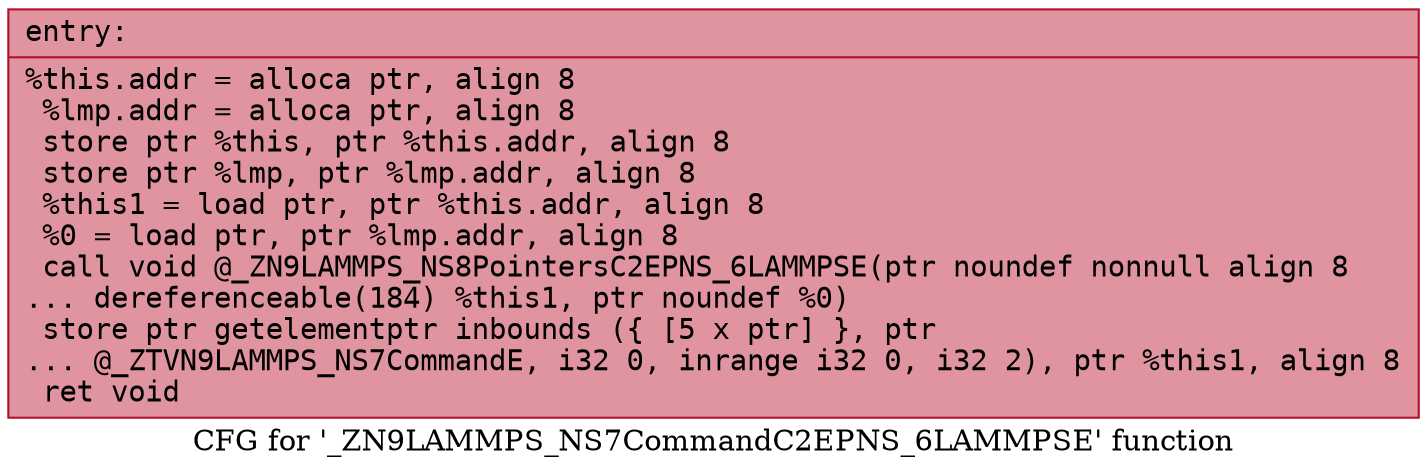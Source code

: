 digraph "CFG for '_ZN9LAMMPS_NS7CommandC2EPNS_6LAMMPSE' function" {
	label="CFG for '_ZN9LAMMPS_NS7CommandC2EPNS_6LAMMPSE' function";

	Node0x557ad5bead20 [shape=record,color="#b70d28ff", style=filled, fillcolor="#b70d2870" fontname="Courier",label="{entry:\l|  %this.addr = alloca ptr, align 8\l  %lmp.addr = alloca ptr, align 8\l  store ptr %this, ptr %this.addr, align 8\l  store ptr %lmp, ptr %lmp.addr, align 8\l  %this1 = load ptr, ptr %this.addr, align 8\l  %0 = load ptr, ptr %lmp.addr, align 8\l  call void @_ZN9LAMMPS_NS8PointersC2EPNS_6LAMMPSE(ptr noundef nonnull align 8\l... dereferenceable(184) %this1, ptr noundef %0)\l  store ptr getelementptr inbounds (\{ [5 x ptr] \}, ptr\l... @_ZTVN9LAMMPS_NS7CommandE, i32 0, inrange i32 0, i32 2), ptr %this1, align 8\l  ret void\l}"];
}
